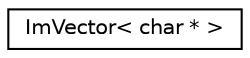 digraph "Graphical Class Hierarchy"
{
 // LATEX_PDF_SIZE
  edge [fontname="Helvetica",fontsize="10",labelfontname="Helvetica",labelfontsize="10"];
  node [fontname="Helvetica",fontsize="10",shape=record];
  rankdir="LR";
  Node0 [label="ImVector\< char * \>",height=0.2,width=0.4,color="black", fillcolor="white", style="filled",URL="$struct_im_vector.html",tooltip=" "];
}
